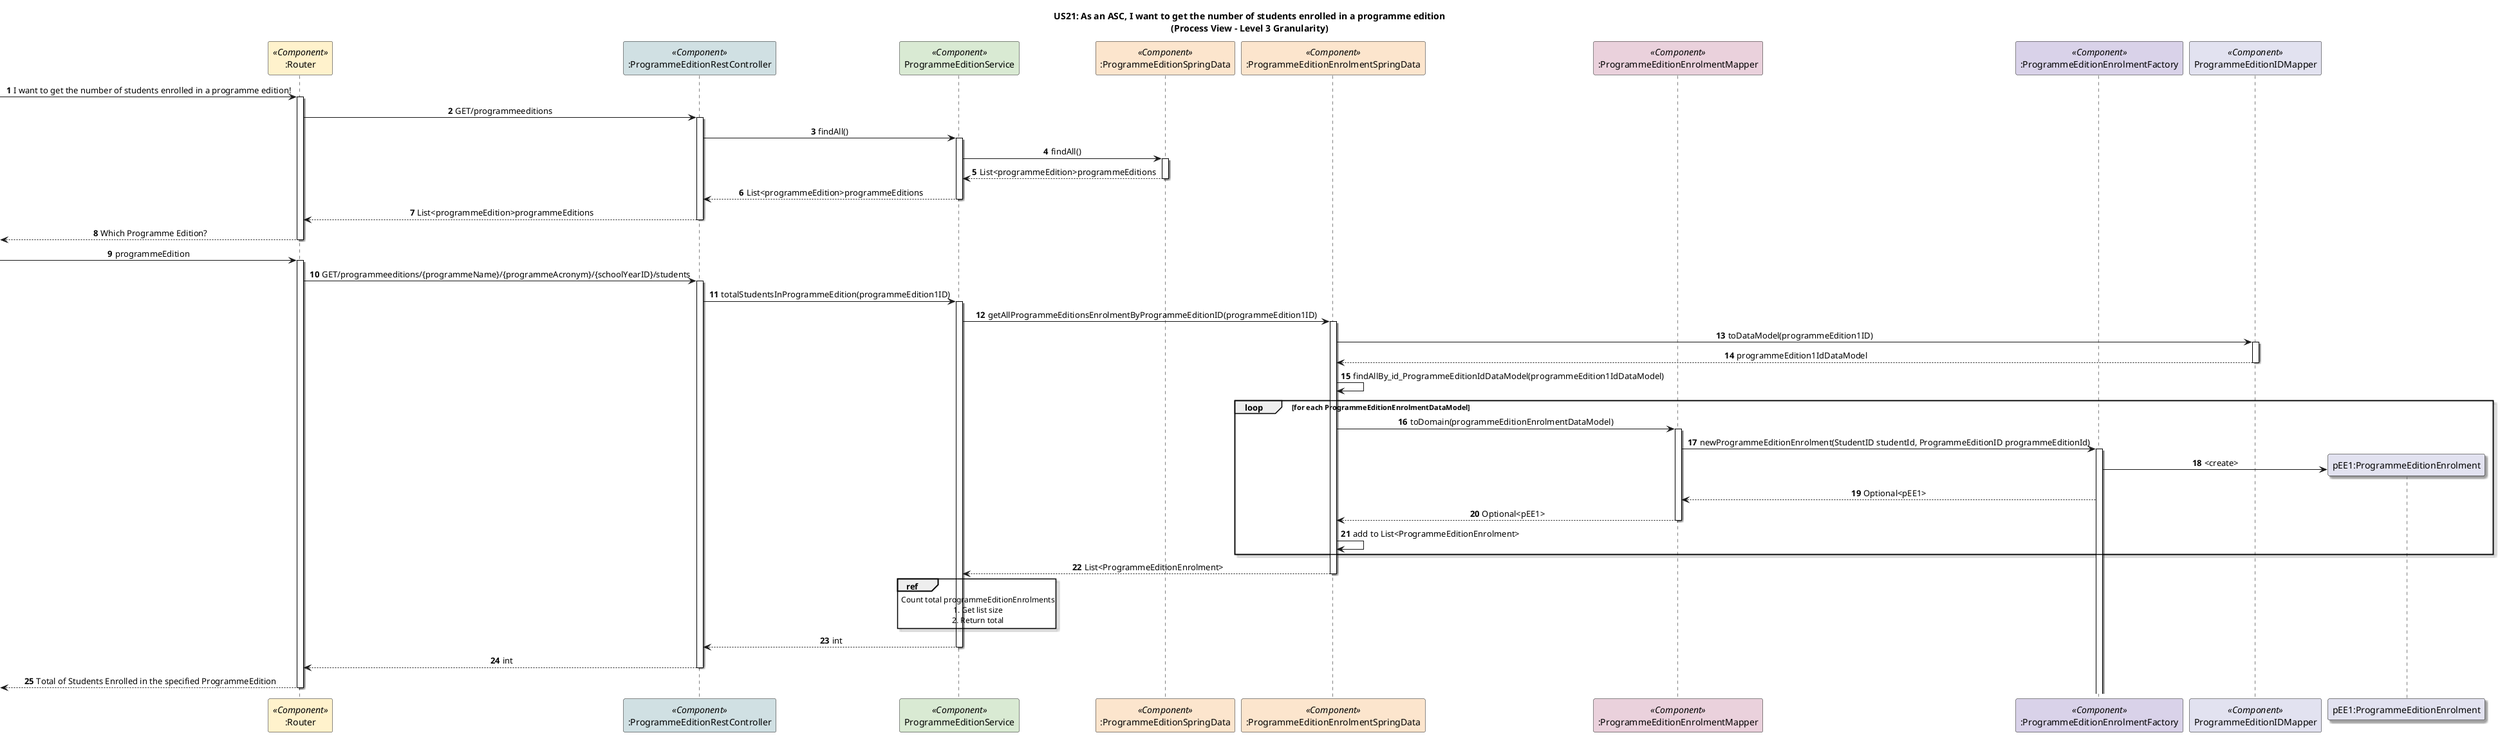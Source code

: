 @startuml US21


participant Router as ":Router"<<Component>> #fff2cc
participant ProgrammeEditionRestController as ":ProgrammeEditionRestController"<<Component>> #d0e0e3
participant ProgrammeEditionService as "ProgrammeEditionService"<<Component>> #d9ead3
participant ProgrammeEditionSpringData as ":ProgrammeEditionSpringData"<<Component>> #fce5cd
participant ProgrammeEditionEnrolmentSpringData as ":ProgrammeEditionEnrolmentSpringData"<<Component>> #fce5cd
participant ":ProgrammeEditionEnrolmentMapper"<<Component>> #ead1dc
participant ":ProgrammeEditionEnrolmentFactory"<<Component>> #d9d2e9
participant ProgrammeEditionIDMapper as "ProgrammeEditionIDMapper"<<Component>>
autonumber
title US21: As an ASC, I want to get the number of students enrolled in a programme edition\n(Process View - Level 3 Granularity)



autonumber
skinparam defaultTextAlignment center
skinparam shadowing true
skinparam sequence {
    ActorBorderColor black
    ParticipantBorderColor black
    LifeLineBorderColor black
    LifeLineBackgroundColor #ffffff
}

-> Router  : I want to get the number of students enrolled in a programme edition!
activate Router
Router -> ProgrammeEditionRestController ++: GET/programmeeditions
ProgrammeEditionRestController -> ProgrammeEditionService ++: findAll()
ProgrammeEditionService -> ProgrammeEditionSpringData: findAll()
activate ProgrammeEditionSpringData
ProgrammeEditionSpringData --> ProgrammeEditionService --: List<programmeEdition>programmeEditions
ProgrammeEditionService --> ProgrammeEditionRestController --: List<programmeEdition>programmeEditions
ProgrammeEditionRestController --> Router --: List<programmeEdition>programmeEditions
<--Router : Which Programme Edition?
deactivate Router
 -> Router  : programmeEdition
 activate Router


Router -> ProgrammeEditionRestController  : GET/programmeeditions/{programmeName}/{programmeAcronym}/{schoolYearID}/students
activate ProgrammeEditionRestController

ProgrammeEditionRestController -> ProgrammeEditionService ++: totalStudentsInProgrammeEdition(programmeEdition1ID)
ProgrammeEditionService -> ProgrammeEditionEnrolmentSpringData ++: getAllProgrammeEditionsEnrolmentByProgrammeEditionID(programmeEdition1ID)
ProgrammeEditionEnrolmentSpringData -> ProgrammeEditionIDMapper ++: toDataModel(programmeEdition1ID)
ProgrammeEditionIDMapper --> ProgrammeEditionEnrolmentSpringData --: programmeEdition1IdDataModel
ProgrammeEditionEnrolmentSpringData -> ProgrammeEditionEnrolmentSpringData : findAllBy_id_ProgrammeEditionIdDataModel(programmeEdition1IdDataModel)

loop for each ProgrammeEditionEnrolmentDataModel
    ProgrammeEditionEnrolmentSpringData -> ":ProgrammeEditionEnrolmentMapper" ++: toDomain(programmeEditionEnrolmentDataModel)
    ":ProgrammeEditionEnrolmentMapper" -> ":ProgrammeEditionEnrolmentFactory"++: newProgrammeEditionEnrolment(StudentID studentId, ProgrammeEditionID programmeEditionId)
    create "pEE1:ProgrammeEditionEnrolment" as ProgrammeEditionEnrolment1
    ":ProgrammeEditionEnrolmentFactory" -> ProgrammeEditionEnrolment1: <create>
    ":ProgrammeEditionEnrolmentFactory" --> ":ProgrammeEditionEnrolmentMapper": Optional<pEE1>
    ":ProgrammeEditionEnrolmentMapper" --> ProgrammeEditionEnrolmentSpringData --: Optional<pEE1>
    ProgrammeEditionEnrolmentSpringData -> ProgrammeEditionEnrolmentSpringData: add to List<ProgrammeEditionEnrolment>
end

ProgrammeEditionEnrolmentSpringData --> ProgrammeEditionService --: List<ProgrammeEditionEnrolment>
ref over ProgrammeEditionService
    Count total programmeEditionEnrolments
    1. Get list size
    2. Return total
end ref

ProgrammeEditionService --> ProgrammeEditionRestController --: int
ProgrammeEditionRestController --> Router --: int
<--Router: Total of Students Enrolled in the specified ProgrammeEdition
deactivate Router

@enduml  make the participants/actors have diferent colours